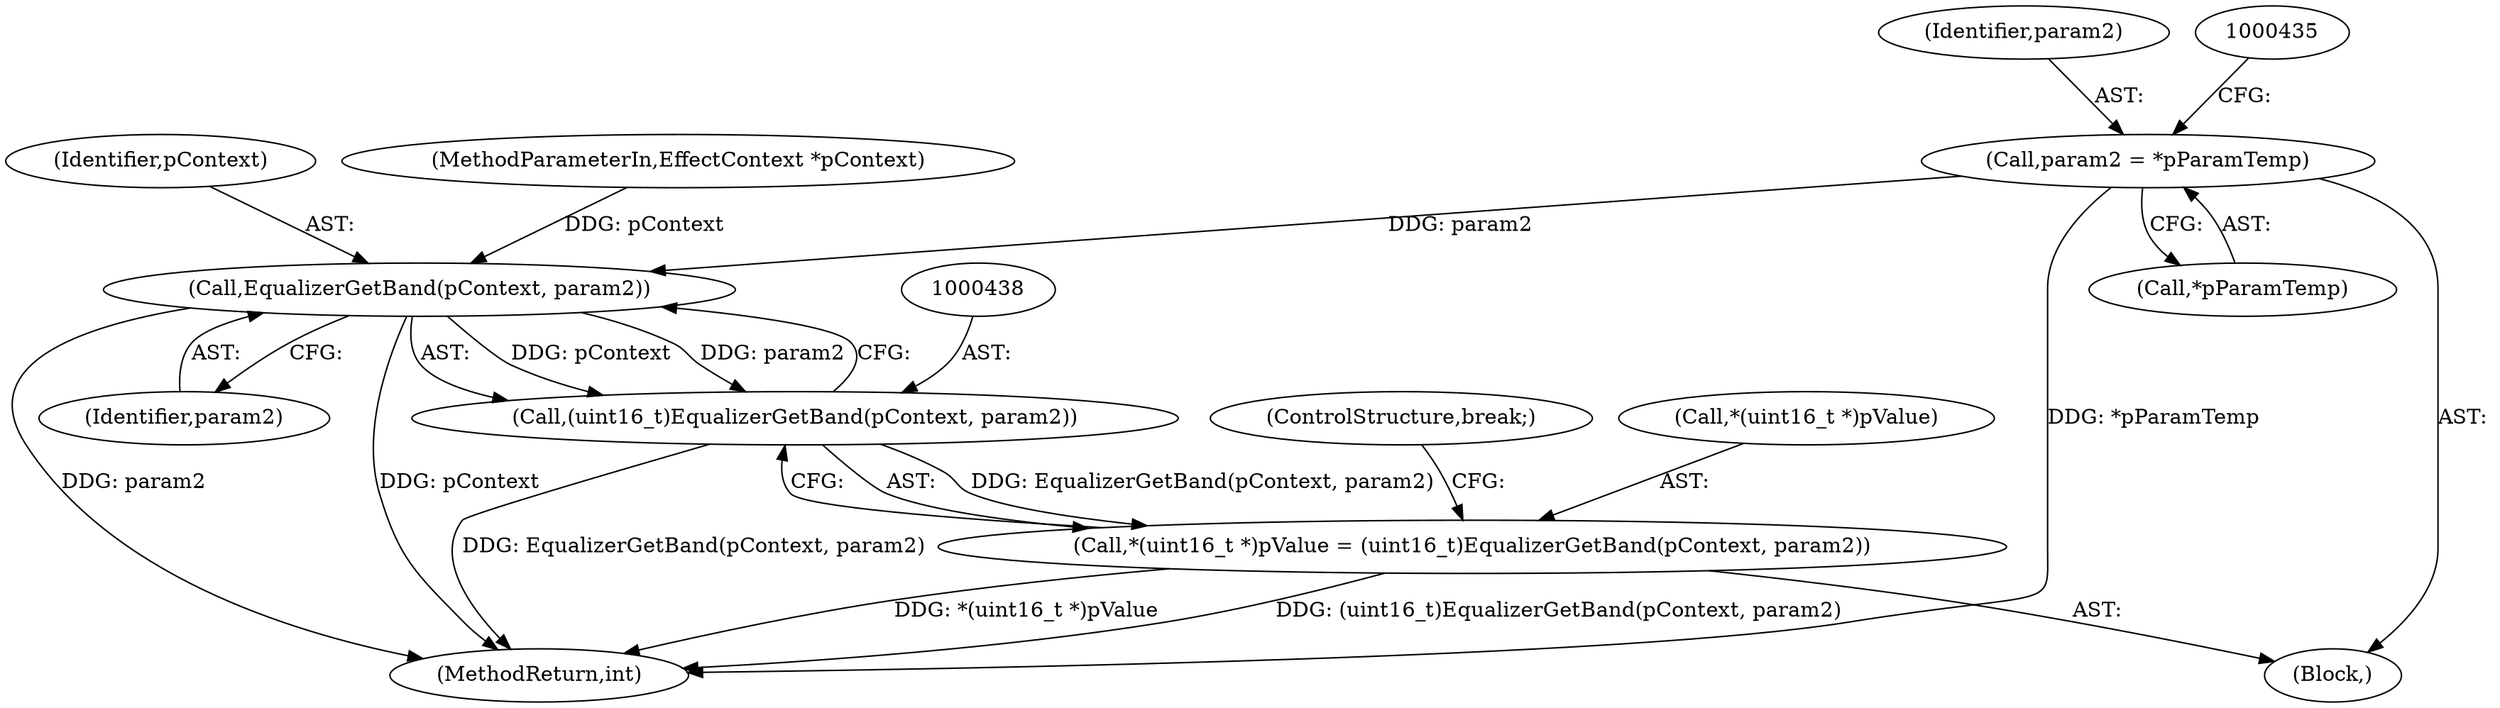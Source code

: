 digraph "0_Android_c66c43ad571ed2590dcd55a762c73c90d9744bac@pointer" {
"1000428" [label="(Call,param2 = *pParamTemp)"];
"1000439" [label="(Call,EqualizerGetBand(pContext, param2))"];
"1000437" [label="(Call,(uint16_t)EqualizerGetBand(pContext, param2))"];
"1000432" [label="(Call,*(uint16_t *)pValue = (uint16_t)EqualizerGetBand(pContext, param2))"];
"1000432" [label="(Call,*(uint16_t *)pValue = (uint16_t)EqualizerGetBand(pContext, param2))"];
"1000440" [label="(Identifier,pContext)"];
"1000428" [label="(Call,param2 = *pParamTemp)"];
"1000111" [label="(MethodParameterIn,EffectContext *pContext)"];
"1000442" [label="(ControlStructure,break;)"];
"1000439" [label="(Call,EqualizerGetBand(pContext, param2))"];
"1000433" [label="(Call,*(uint16_t *)pValue)"];
"1000429" [label="(Identifier,param2)"];
"1000430" [label="(Call,*pParamTemp)"];
"1000277" [label="(Block,)"];
"1000441" [label="(Identifier,param2)"];
"1000437" [label="(Call,(uint16_t)EqualizerGetBand(pContext, param2))"];
"1000567" [label="(MethodReturn,int)"];
"1000428" -> "1000277"  [label="AST: "];
"1000428" -> "1000430"  [label="CFG: "];
"1000429" -> "1000428"  [label="AST: "];
"1000430" -> "1000428"  [label="AST: "];
"1000435" -> "1000428"  [label="CFG: "];
"1000428" -> "1000567"  [label="DDG: *pParamTemp"];
"1000428" -> "1000439"  [label="DDG: param2"];
"1000439" -> "1000437"  [label="AST: "];
"1000439" -> "1000441"  [label="CFG: "];
"1000440" -> "1000439"  [label="AST: "];
"1000441" -> "1000439"  [label="AST: "];
"1000437" -> "1000439"  [label="CFG: "];
"1000439" -> "1000567"  [label="DDG: pContext"];
"1000439" -> "1000567"  [label="DDG: param2"];
"1000439" -> "1000437"  [label="DDG: pContext"];
"1000439" -> "1000437"  [label="DDG: param2"];
"1000111" -> "1000439"  [label="DDG: pContext"];
"1000437" -> "1000432"  [label="AST: "];
"1000438" -> "1000437"  [label="AST: "];
"1000432" -> "1000437"  [label="CFG: "];
"1000437" -> "1000567"  [label="DDG: EqualizerGetBand(pContext, param2)"];
"1000437" -> "1000432"  [label="DDG: EqualizerGetBand(pContext, param2)"];
"1000432" -> "1000277"  [label="AST: "];
"1000433" -> "1000432"  [label="AST: "];
"1000442" -> "1000432"  [label="CFG: "];
"1000432" -> "1000567"  [label="DDG: (uint16_t)EqualizerGetBand(pContext, param2)"];
"1000432" -> "1000567"  [label="DDG: *(uint16_t *)pValue"];
}
